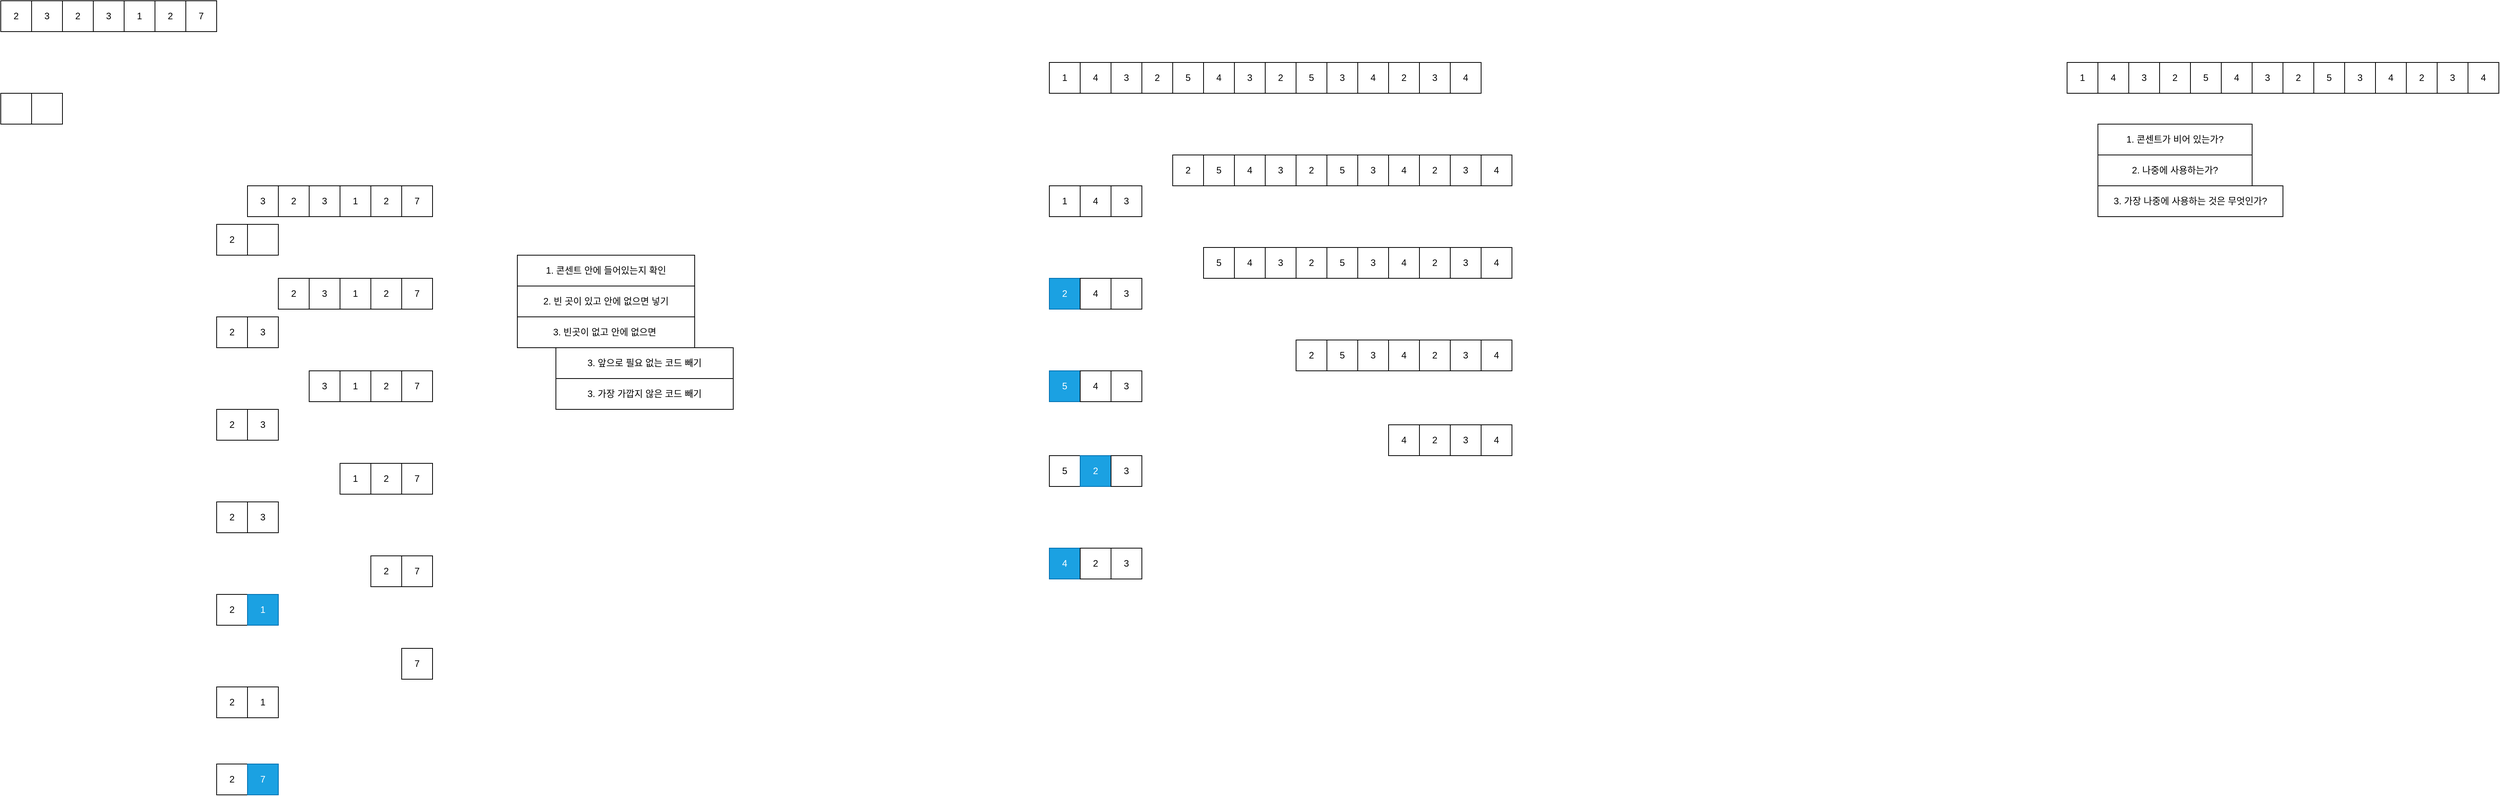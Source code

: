 <mxfile version="13.7.9" type="device"><diagram id="xbvppyV-4wS1xOgEOzyz" name="페이지-1"><mxGraphModel dx="517" dy="384" grid="1" gridSize="10" guides="1" tooltips="1" connect="1" arrows="1" fold="1" page="1" pageScale="1" pageWidth="10000" pageHeight="10000" math="0" shadow="0"><root><mxCell id="0"/><mxCell id="1" parent="0"/><mxCell id="85OAQ89TcyGjEx6L1iIC-1" value="2" style="rounded=0;whiteSpace=wrap;html=1;" parent="1" vertex="1"><mxGeometry x="480" y="280" width="40" height="40" as="geometry"/></mxCell><mxCell id="85OAQ89TcyGjEx6L1iIC-2" value="3" style="rounded=0;whiteSpace=wrap;html=1;" parent="1" vertex="1"><mxGeometry x="520" y="280" width="40" height="40" as="geometry"/></mxCell><mxCell id="85OAQ89TcyGjEx6L1iIC-3" value="2" style="rounded=0;whiteSpace=wrap;html=1;" parent="1" vertex="1"><mxGeometry x="560" y="280" width="40" height="40" as="geometry"/></mxCell><mxCell id="85OAQ89TcyGjEx6L1iIC-4" value="3" style="rounded=0;whiteSpace=wrap;html=1;" parent="1" vertex="1"><mxGeometry x="600" y="280" width="40" height="40" as="geometry"/></mxCell><mxCell id="85OAQ89TcyGjEx6L1iIC-5" value="1" style="rounded=0;whiteSpace=wrap;html=1;" parent="1" vertex="1"><mxGeometry x="640" y="280" width="40" height="40" as="geometry"/></mxCell><mxCell id="85OAQ89TcyGjEx6L1iIC-6" value="2" style="rounded=0;whiteSpace=wrap;html=1;" parent="1" vertex="1"><mxGeometry x="680" y="280" width="40" height="40" as="geometry"/></mxCell><mxCell id="85OAQ89TcyGjEx6L1iIC-7" value="7" style="rounded=0;whiteSpace=wrap;html=1;" parent="1" vertex="1"><mxGeometry x="720" y="280" width="40" height="40" as="geometry"/></mxCell><mxCell id="85OAQ89TcyGjEx6L1iIC-9" value="" style="rounded=0;whiteSpace=wrap;html=1;" parent="1" vertex="1"><mxGeometry x="480" y="400" width="40" height="40" as="geometry"/></mxCell><mxCell id="85OAQ89TcyGjEx6L1iIC-10" value="" style="rounded=0;whiteSpace=wrap;html=1;" parent="1" vertex="1"><mxGeometry x="520" y="400" width="40" height="40" as="geometry"/></mxCell><mxCell id="85OAQ89TcyGjEx6L1iIC-12" value="3" style="rounded=0;whiteSpace=wrap;html=1;" parent="1" vertex="1"><mxGeometry x="800" y="520" width="40" height="40" as="geometry"/></mxCell><mxCell id="85OAQ89TcyGjEx6L1iIC-13" value="2" style="rounded=0;whiteSpace=wrap;html=1;" parent="1" vertex="1"><mxGeometry x="840" y="520" width="40" height="40" as="geometry"/></mxCell><mxCell id="85OAQ89TcyGjEx6L1iIC-14" value="3" style="rounded=0;whiteSpace=wrap;html=1;" parent="1" vertex="1"><mxGeometry x="880" y="520" width="40" height="40" as="geometry"/></mxCell><mxCell id="85OAQ89TcyGjEx6L1iIC-15" value="1" style="rounded=0;whiteSpace=wrap;html=1;" parent="1" vertex="1"><mxGeometry x="920" y="520" width="40" height="40" as="geometry"/></mxCell><mxCell id="85OAQ89TcyGjEx6L1iIC-16" value="2" style="rounded=0;whiteSpace=wrap;html=1;" parent="1" vertex="1"><mxGeometry x="960" y="520" width="40" height="40" as="geometry"/></mxCell><mxCell id="85OAQ89TcyGjEx6L1iIC-17" value="7" style="rounded=0;whiteSpace=wrap;html=1;" parent="1" vertex="1"><mxGeometry x="1000" y="520" width="40" height="40" as="geometry"/></mxCell><mxCell id="85OAQ89TcyGjEx6L1iIC-18" value="2" style="rounded=0;whiteSpace=wrap;html=1;" parent="1" vertex="1"><mxGeometry x="760" y="570" width="40" height="40" as="geometry"/></mxCell><mxCell id="85OAQ89TcyGjEx6L1iIC-19" value="" style="rounded=0;whiteSpace=wrap;html=1;" parent="1" vertex="1"><mxGeometry x="800" y="570" width="40" height="40" as="geometry"/></mxCell><mxCell id="85OAQ89TcyGjEx6L1iIC-21" value="2" style="rounded=0;whiteSpace=wrap;html=1;" parent="1" vertex="1"><mxGeometry x="840" y="640" width="40" height="40" as="geometry"/></mxCell><mxCell id="85OAQ89TcyGjEx6L1iIC-22" value="3" style="rounded=0;whiteSpace=wrap;html=1;" parent="1" vertex="1"><mxGeometry x="880" y="640" width="40" height="40" as="geometry"/></mxCell><mxCell id="85OAQ89TcyGjEx6L1iIC-23" value="1" style="rounded=0;whiteSpace=wrap;html=1;" parent="1" vertex="1"><mxGeometry x="920" y="640" width="40" height="40" as="geometry"/></mxCell><mxCell id="85OAQ89TcyGjEx6L1iIC-24" value="2" style="rounded=0;whiteSpace=wrap;html=1;" parent="1" vertex="1"><mxGeometry x="960" y="640" width="40" height="40" as="geometry"/></mxCell><mxCell id="85OAQ89TcyGjEx6L1iIC-25" value="7" style="rounded=0;whiteSpace=wrap;html=1;" parent="1" vertex="1"><mxGeometry x="1000" y="640" width="40" height="40" as="geometry"/></mxCell><mxCell id="85OAQ89TcyGjEx6L1iIC-26" value="2" style="rounded=0;whiteSpace=wrap;html=1;" parent="1" vertex="1"><mxGeometry x="760" y="690" width="40" height="40" as="geometry"/></mxCell><mxCell id="85OAQ89TcyGjEx6L1iIC-27" value="3" style="rounded=0;whiteSpace=wrap;html=1;" parent="1" vertex="1"><mxGeometry x="800" y="690" width="40" height="40" as="geometry"/></mxCell><mxCell id="85OAQ89TcyGjEx6L1iIC-30" value="3" style="rounded=0;whiteSpace=wrap;html=1;" parent="1" vertex="1"><mxGeometry x="880" y="760" width="40" height="40" as="geometry"/></mxCell><mxCell id="85OAQ89TcyGjEx6L1iIC-31" value="1" style="rounded=0;whiteSpace=wrap;html=1;" parent="1" vertex="1"><mxGeometry x="920" y="760" width="40" height="40" as="geometry"/></mxCell><mxCell id="85OAQ89TcyGjEx6L1iIC-32" value="2" style="rounded=0;whiteSpace=wrap;html=1;" parent="1" vertex="1"><mxGeometry x="960" y="760" width="40" height="40" as="geometry"/></mxCell><mxCell id="85OAQ89TcyGjEx6L1iIC-33" value="7" style="rounded=0;whiteSpace=wrap;html=1;" parent="1" vertex="1"><mxGeometry x="1000" y="760" width="40" height="40" as="geometry"/></mxCell><mxCell id="85OAQ89TcyGjEx6L1iIC-34" value="2" style="rounded=0;whiteSpace=wrap;html=1;" parent="1" vertex="1"><mxGeometry x="760" y="810" width="40" height="40" as="geometry"/></mxCell><mxCell id="85OAQ89TcyGjEx6L1iIC-35" value="3" style="rounded=0;whiteSpace=wrap;html=1;" parent="1" vertex="1"><mxGeometry x="800" y="810" width="40" height="40" as="geometry"/></mxCell><mxCell id="85OAQ89TcyGjEx6L1iIC-37" value="1" style="rounded=0;whiteSpace=wrap;html=1;" parent="1" vertex="1"><mxGeometry x="920" y="880" width="40" height="40" as="geometry"/></mxCell><mxCell id="85OAQ89TcyGjEx6L1iIC-38" value="2" style="rounded=0;whiteSpace=wrap;html=1;" parent="1" vertex="1"><mxGeometry x="960" y="880" width="40" height="40" as="geometry"/></mxCell><mxCell id="85OAQ89TcyGjEx6L1iIC-39" value="7" style="rounded=0;whiteSpace=wrap;html=1;" parent="1" vertex="1"><mxGeometry x="1000" y="880" width="40" height="40" as="geometry"/></mxCell><mxCell id="85OAQ89TcyGjEx6L1iIC-40" value="2" style="rounded=0;whiteSpace=wrap;html=1;" parent="1" vertex="1"><mxGeometry x="760" y="930" width="40" height="40" as="geometry"/></mxCell><mxCell id="85OAQ89TcyGjEx6L1iIC-41" value="3" style="rounded=0;whiteSpace=wrap;html=1;" parent="1" vertex="1"><mxGeometry x="800" y="930" width="40" height="40" as="geometry"/></mxCell><mxCell id="85OAQ89TcyGjEx6L1iIC-43" value="2" style="rounded=0;whiteSpace=wrap;html=1;" parent="1" vertex="1"><mxGeometry x="960" y="1000" width="40" height="40" as="geometry"/></mxCell><mxCell id="85OAQ89TcyGjEx6L1iIC-44" value="7" style="rounded=0;whiteSpace=wrap;html=1;" parent="1" vertex="1"><mxGeometry x="1000" y="1000" width="40" height="40" as="geometry"/></mxCell><mxCell id="85OAQ89TcyGjEx6L1iIC-45" value="2" style="rounded=0;whiteSpace=wrap;html=1;" parent="1" vertex="1"><mxGeometry x="760" y="1050" width="40" height="40" as="geometry"/></mxCell><mxCell id="85OAQ89TcyGjEx6L1iIC-46" value="1" style="rounded=0;whiteSpace=wrap;html=1;fillColor=#1ba1e2;strokeColor=#006EAF;fontColor=#ffffff;" parent="1" vertex="1"><mxGeometry x="800" y="1050" width="40" height="40" as="geometry"/></mxCell><mxCell id="85OAQ89TcyGjEx6L1iIC-48" value="7" style="rounded=0;whiteSpace=wrap;html=1;" parent="1" vertex="1"><mxGeometry x="1000" y="1120" width="40" height="40" as="geometry"/></mxCell><mxCell id="85OAQ89TcyGjEx6L1iIC-49" value="2" style="rounded=0;whiteSpace=wrap;html=1;" parent="1" vertex="1"><mxGeometry x="760" y="1170" width="40" height="40" as="geometry"/></mxCell><mxCell id="85OAQ89TcyGjEx6L1iIC-50" value="1" style="rounded=0;whiteSpace=wrap;html=1;" parent="1" vertex="1"><mxGeometry x="800" y="1170" width="40" height="40" as="geometry"/></mxCell><mxCell id="85OAQ89TcyGjEx6L1iIC-52" value="2" style="rounded=0;whiteSpace=wrap;html=1;" parent="1" vertex="1"><mxGeometry x="760" y="1270" width="40" height="40" as="geometry"/></mxCell><mxCell id="85OAQ89TcyGjEx6L1iIC-53" value="7" style="rounded=0;whiteSpace=wrap;html=1;fillColor=#1ba1e2;strokeColor=#006EAF;fontColor=#ffffff;" parent="1" vertex="1"><mxGeometry x="800" y="1270" width="40" height="40" as="geometry"/></mxCell><mxCell id="85OAQ89TcyGjEx6L1iIC-54" value="1. 콘센트 안에 들어있는지 확인" style="rounded=0;whiteSpace=wrap;html=1;" parent="1" vertex="1"><mxGeometry x="1150" y="610" width="230" height="40" as="geometry"/></mxCell><mxCell id="85OAQ89TcyGjEx6L1iIC-55" value="2. 빈 곳이 있고 안에 없으면 넣기" style="rounded=0;whiteSpace=wrap;html=1;" parent="1" vertex="1"><mxGeometry x="1150" y="650" width="230" height="40" as="geometry"/></mxCell><mxCell id="85OAQ89TcyGjEx6L1iIC-56" value="3. 빈곳이 없고 안에 없으면&amp;nbsp;" style="rounded=0;whiteSpace=wrap;html=1;" parent="1" vertex="1"><mxGeometry x="1150" y="690" width="230" height="40" as="geometry"/></mxCell><mxCell id="85OAQ89TcyGjEx6L1iIC-57" value="3. 앞으로 필요 없는 코드 빼기" style="rounded=0;whiteSpace=wrap;html=1;" parent="1" vertex="1"><mxGeometry x="1200" y="730" width="230" height="40" as="geometry"/></mxCell><mxCell id="85OAQ89TcyGjEx6L1iIC-59" value="3. 가장 가깝지 않은 코드 빼기" style="rounded=0;whiteSpace=wrap;html=1;" parent="1" vertex="1"><mxGeometry x="1200" y="770" width="230" height="40" as="geometry"/></mxCell><mxCell id="85OAQ89TcyGjEx6L1iIC-60" value="1" style="rounded=0;whiteSpace=wrap;html=1;" parent="1" vertex="1"><mxGeometry x="1840" y="360" width="40" height="40" as="geometry"/></mxCell><mxCell id="85OAQ89TcyGjEx6L1iIC-61" value="4" style="rounded=0;whiteSpace=wrap;html=1;" parent="1" vertex="1"><mxGeometry x="1880" y="360" width="40" height="40" as="geometry"/></mxCell><mxCell id="85OAQ89TcyGjEx6L1iIC-62" value="3" style="rounded=0;whiteSpace=wrap;html=1;" parent="1" vertex="1"><mxGeometry x="1920" y="360" width="40" height="40" as="geometry"/></mxCell><mxCell id="85OAQ89TcyGjEx6L1iIC-63" value="2" style="rounded=0;whiteSpace=wrap;html=1;" parent="1" vertex="1"><mxGeometry x="1960" y="360" width="40" height="40" as="geometry"/></mxCell><mxCell id="85OAQ89TcyGjEx6L1iIC-64" value="5" style="rounded=0;whiteSpace=wrap;html=1;" parent="1" vertex="1"><mxGeometry x="2000" y="360" width="40" height="40" as="geometry"/></mxCell><mxCell id="85OAQ89TcyGjEx6L1iIC-65" value="4" style="rounded=0;whiteSpace=wrap;html=1;" parent="1" vertex="1"><mxGeometry x="2040" y="360" width="40" height="40" as="geometry"/></mxCell><mxCell id="85OAQ89TcyGjEx6L1iIC-66" value="3" style="rounded=0;whiteSpace=wrap;html=1;" parent="1" vertex="1"><mxGeometry x="2080" y="360" width="40" height="40" as="geometry"/></mxCell><mxCell id="85OAQ89TcyGjEx6L1iIC-67" value="2" style="rounded=0;whiteSpace=wrap;html=1;" parent="1" vertex="1"><mxGeometry x="2120" y="360" width="40" height="40" as="geometry"/></mxCell><mxCell id="85OAQ89TcyGjEx6L1iIC-68" value="5" style="rounded=0;whiteSpace=wrap;html=1;" parent="1" vertex="1"><mxGeometry x="2160" y="360" width="40" height="40" as="geometry"/></mxCell><mxCell id="85OAQ89TcyGjEx6L1iIC-69" value="3" style="rounded=0;whiteSpace=wrap;html=1;" parent="1" vertex="1"><mxGeometry x="2200" y="360" width="40" height="40" as="geometry"/></mxCell><mxCell id="85OAQ89TcyGjEx6L1iIC-70" value="4" style="rounded=0;whiteSpace=wrap;html=1;" parent="1" vertex="1"><mxGeometry x="2240" y="360" width="40" height="40" as="geometry"/></mxCell><mxCell id="85OAQ89TcyGjEx6L1iIC-71" value="2" style="rounded=0;whiteSpace=wrap;html=1;" parent="1" vertex="1"><mxGeometry x="2280" y="360" width="40" height="40" as="geometry"/></mxCell><mxCell id="85OAQ89TcyGjEx6L1iIC-72" value="3" style="rounded=0;whiteSpace=wrap;html=1;" parent="1" vertex="1"><mxGeometry x="2320" y="360" width="40" height="40" as="geometry"/></mxCell><mxCell id="85OAQ89TcyGjEx6L1iIC-73" value="4" style="rounded=0;whiteSpace=wrap;html=1;" parent="1" vertex="1"><mxGeometry x="2360" y="360" width="40" height="40" as="geometry"/></mxCell><mxCell id="85OAQ89TcyGjEx6L1iIC-78" value="1" style="rounded=0;whiteSpace=wrap;html=1;" parent="1" vertex="1"><mxGeometry x="1840" y="520" width="40" height="40" as="geometry"/></mxCell><mxCell id="85OAQ89TcyGjEx6L1iIC-79" value="4" style="rounded=0;whiteSpace=wrap;html=1;" parent="1" vertex="1"><mxGeometry x="1880" y="520" width="40" height="40" as="geometry"/></mxCell><mxCell id="85OAQ89TcyGjEx6L1iIC-80" value="3" style="rounded=0;whiteSpace=wrap;html=1;" parent="1" vertex="1"><mxGeometry x="1920" y="520" width="40" height="40" as="geometry"/></mxCell><mxCell id="85OAQ89TcyGjEx6L1iIC-81" value="2" style="rounded=0;whiteSpace=wrap;html=1;" parent="1" vertex="1"><mxGeometry x="2000" y="480" width="40" height="40" as="geometry"/></mxCell><mxCell id="85OAQ89TcyGjEx6L1iIC-82" value="5" style="rounded=0;whiteSpace=wrap;html=1;" parent="1" vertex="1"><mxGeometry x="2040" y="480" width="40" height="40" as="geometry"/></mxCell><mxCell id="85OAQ89TcyGjEx6L1iIC-83" value="4" style="rounded=0;whiteSpace=wrap;html=1;" parent="1" vertex="1"><mxGeometry x="2080" y="480" width="40" height="40" as="geometry"/></mxCell><mxCell id="85OAQ89TcyGjEx6L1iIC-84" value="3" style="rounded=0;whiteSpace=wrap;html=1;" parent="1" vertex="1"><mxGeometry x="2120" y="480" width="40" height="40" as="geometry"/></mxCell><mxCell id="85OAQ89TcyGjEx6L1iIC-85" value="2" style="rounded=0;whiteSpace=wrap;html=1;" parent="1" vertex="1"><mxGeometry x="2160" y="480" width="40" height="40" as="geometry"/></mxCell><mxCell id="85OAQ89TcyGjEx6L1iIC-86" value="5" style="rounded=0;whiteSpace=wrap;html=1;" parent="1" vertex="1"><mxGeometry x="2200" y="480" width="40" height="40" as="geometry"/></mxCell><mxCell id="85OAQ89TcyGjEx6L1iIC-87" value="3" style="rounded=0;whiteSpace=wrap;html=1;" parent="1" vertex="1"><mxGeometry x="2240" y="480" width="40" height="40" as="geometry"/></mxCell><mxCell id="85OAQ89TcyGjEx6L1iIC-88" value="4" style="rounded=0;whiteSpace=wrap;html=1;" parent="1" vertex="1"><mxGeometry x="2280" y="480" width="40" height="40" as="geometry"/></mxCell><mxCell id="85OAQ89TcyGjEx6L1iIC-89" value="2" style="rounded=0;whiteSpace=wrap;html=1;" parent="1" vertex="1"><mxGeometry x="2320" y="480" width="40" height="40" as="geometry"/></mxCell><mxCell id="85OAQ89TcyGjEx6L1iIC-90" value="3" style="rounded=0;whiteSpace=wrap;html=1;" parent="1" vertex="1"><mxGeometry x="2360" y="480" width="40" height="40" as="geometry"/></mxCell><mxCell id="85OAQ89TcyGjEx6L1iIC-91" value="4" style="rounded=0;whiteSpace=wrap;html=1;" parent="1" vertex="1"><mxGeometry x="2400" y="480" width="40" height="40" as="geometry"/></mxCell><mxCell id="85OAQ89TcyGjEx6L1iIC-92" value="2" style="rounded=0;whiteSpace=wrap;html=1;fillColor=#1ba1e2;strokeColor=#006EAF;fontColor=#ffffff;" parent="1" vertex="1"><mxGeometry x="1840" y="640" width="40" height="40" as="geometry"/></mxCell><mxCell id="85OAQ89TcyGjEx6L1iIC-93" value="4" style="rounded=0;whiteSpace=wrap;html=1;" parent="1" vertex="1"><mxGeometry x="1880" y="640" width="40" height="40" as="geometry"/></mxCell><mxCell id="85OAQ89TcyGjEx6L1iIC-94" value="3" style="rounded=0;whiteSpace=wrap;html=1;" parent="1" vertex="1"><mxGeometry x="1920" y="640" width="40" height="40" as="geometry"/></mxCell><mxCell id="85OAQ89TcyGjEx6L1iIC-96" value="5" style="rounded=0;whiteSpace=wrap;html=1;" parent="1" vertex="1"><mxGeometry x="2040" y="600" width="40" height="40" as="geometry"/></mxCell><mxCell id="85OAQ89TcyGjEx6L1iIC-97" value="4" style="rounded=0;whiteSpace=wrap;html=1;" parent="1" vertex="1"><mxGeometry x="2080" y="600" width="40" height="40" as="geometry"/></mxCell><mxCell id="85OAQ89TcyGjEx6L1iIC-98" value="3" style="rounded=0;whiteSpace=wrap;html=1;" parent="1" vertex="1"><mxGeometry x="2120" y="600" width="40" height="40" as="geometry"/></mxCell><mxCell id="85OAQ89TcyGjEx6L1iIC-99" value="2" style="rounded=0;whiteSpace=wrap;html=1;" parent="1" vertex="1"><mxGeometry x="2160" y="600" width="40" height="40" as="geometry"/></mxCell><mxCell id="85OAQ89TcyGjEx6L1iIC-100" value="5" style="rounded=0;whiteSpace=wrap;html=1;" parent="1" vertex="1"><mxGeometry x="2200" y="600" width="40" height="40" as="geometry"/></mxCell><mxCell id="85OAQ89TcyGjEx6L1iIC-101" value="3" style="rounded=0;whiteSpace=wrap;html=1;" parent="1" vertex="1"><mxGeometry x="2240" y="600" width="40" height="40" as="geometry"/></mxCell><mxCell id="85OAQ89TcyGjEx6L1iIC-102" value="4" style="rounded=0;whiteSpace=wrap;html=1;" parent="1" vertex="1"><mxGeometry x="2280" y="600" width="40" height="40" as="geometry"/></mxCell><mxCell id="85OAQ89TcyGjEx6L1iIC-103" value="2" style="rounded=0;whiteSpace=wrap;html=1;" parent="1" vertex="1"><mxGeometry x="2320" y="600" width="40" height="40" as="geometry"/></mxCell><mxCell id="85OAQ89TcyGjEx6L1iIC-104" value="3" style="rounded=0;whiteSpace=wrap;html=1;" parent="1" vertex="1"><mxGeometry x="2360" y="600" width="40" height="40" as="geometry"/></mxCell><mxCell id="85OAQ89TcyGjEx6L1iIC-105" value="4" style="rounded=0;whiteSpace=wrap;html=1;" parent="1" vertex="1"><mxGeometry x="2400" y="600" width="40" height="40" as="geometry"/></mxCell><mxCell id="85OAQ89TcyGjEx6L1iIC-106" value="5" style="rounded=0;whiteSpace=wrap;html=1;fillColor=#1ba1e2;strokeColor=#006EAF;fontColor=#ffffff;" parent="1" vertex="1"><mxGeometry x="1840" y="760" width="40" height="40" as="geometry"/></mxCell><mxCell id="85OAQ89TcyGjEx6L1iIC-107" value="4" style="rounded=0;whiteSpace=wrap;html=1;" parent="1" vertex="1"><mxGeometry x="1880" y="760" width="40" height="40" as="geometry"/></mxCell><mxCell id="85OAQ89TcyGjEx6L1iIC-108" value="3" style="rounded=0;whiteSpace=wrap;html=1;" parent="1" vertex="1"><mxGeometry x="1920" y="760" width="40" height="40" as="geometry"/></mxCell><mxCell id="85OAQ89TcyGjEx6L1iIC-112" value="2" style="rounded=0;whiteSpace=wrap;html=1;" parent="1" vertex="1"><mxGeometry x="2160" y="720" width="40" height="40" as="geometry"/></mxCell><mxCell id="85OAQ89TcyGjEx6L1iIC-113" value="5" style="rounded=0;whiteSpace=wrap;html=1;" parent="1" vertex="1"><mxGeometry x="2200" y="720" width="40" height="40" as="geometry"/></mxCell><mxCell id="85OAQ89TcyGjEx6L1iIC-114" value="3" style="rounded=0;whiteSpace=wrap;html=1;" parent="1" vertex="1"><mxGeometry x="2240" y="720" width="40" height="40" as="geometry"/></mxCell><mxCell id="85OAQ89TcyGjEx6L1iIC-115" value="4" style="rounded=0;whiteSpace=wrap;html=1;" parent="1" vertex="1"><mxGeometry x="2280" y="720" width="40" height="40" as="geometry"/></mxCell><mxCell id="85OAQ89TcyGjEx6L1iIC-116" value="2" style="rounded=0;whiteSpace=wrap;html=1;" parent="1" vertex="1"><mxGeometry x="2320" y="720" width="40" height="40" as="geometry"/></mxCell><mxCell id="85OAQ89TcyGjEx6L1iIC-117" value="3" style="rounded=0;whiteSpace=wrap;html=1;" parent="1" vertex="1"><mxGeometry x="2360" y="720" width="40" height="40" as="geometry"/></mxCell><mxCell id="85OAQ89TcyGjEx6L1iIC-118" value="4" style="rounded=0;whiteSpace=wrap;html=1;" parent="1" vertex="1"><mxGeometry x="2400" y="720" width="40" height="40" as="geometry"/></mxCell><mxCell id="85OAQ89TcyGjEx6L1iIC-119" value="5" style="rounded=0;whiteSpace=wrap;html=1;" parent="1" vertex="1"><mxGeometry x="1840" y="870" width="40" height="40" as="geometry"/></mxCell><mxCell id="85OAQ89TcyGjEx6L1iIC-120" value="2" style="rounded=0;whiteSpace=wrap;html=1;fillColor=#1ba1e2;strokeColor=#006EAF;fontColor=#ffffff;" parent="1" vertex="1"><mxGeometry x="1880" y="870" width="40" height="40" as="geometry"/></mxCell><mxCell id="85OAQ89TcyGjEx6L1iIC-121" value="3" style="rounded=0;whiteSpace=wrap;html=1;" parent="1" vertex="1"><mxGeometry x="1920" y="870" width="40" height="40" as="geometry"/></mxCell><mxCell id="85OAQ89TcyGjEx6L1iIC-125" value="4" style="rounded=0;whiteSpace=wrap;html=1;" parent="1" vertex="1"><mxGeometry x="2280" y="830" width="40" height="40" as="geometry"/></mxCell><mxCell id="85OAQ89TcyGjEx6L1iIC-126" value="2" style="rounded=0;whiteSpace=wrap;html=1;" parent="1" vertex="1"><mxGeometry x="2320" y="830" width="40" height="40" as="geometry"/></mxCell><mxCell id="85OAQ89TcyGjEx6L1iIC-127" value="3" style="rounded=0;whiteSpace=wrap;html=1;" parent="1" vertex="1"><mxGeometry x="2360" y="830" width="40" height="40" as="geometry"/></mxCell><mxCell id="85OAQ89TcyGjEx6L1iIC-128" value="4" style="rounded=0;whiteSpace=wrap;html=1;" parent="1" vertex="1"><mxGeometry x="2400" y="830" width="40" height="40" as="geometry"/></mxCell><mxCell id="85OAQ89TcyGjEx6L1iIC-129" value="4" style="rounded=0;whiteSpace=wrap;html=1;fillColor=#1ba1e2;strokeColor=#006EAF;fontColor=#ffffff;" parent="1" vertex="1"><mxGeometry x="1840" y="990" width="40" height="40" as="geometry"/></mxCell><mxCell id="85OAQ89TcyGjEx6L1iIC-130" value="2" style="rounded=0;whiteSpace=wrap;html=1;" parent="1" vertex="1"><mxGeometry x="1880" y="990" width="40" height="40" as="geometry"/></mxCell><mxCell id="85OAQ89TcyGjEx6L1iIC-131" value="3" style="rounded=0;whiteSpace=wrap;html=1;" parent="1" vertex="1"><mxGeometry x="1920" y="990" width="40" height="40" as="geometry"/></mxCell><mxCell id="85OAQ89TcyGjEx6L1iIC-136" value="1" style="rounded=0;whiteSpace=wrap;html=1;" parent="1" vertex="1"><mxGeometry x="3160" y="360" width="40" height="40" as="geometry"/></mxCell><mxCell id="85OAQ89TcyGjEx6L1iIC-137" value="4" style="rounded=0;whiteSpace=wrap;html=1;" parent="1" vertex="1"><mxGeometry x="3200" y="360" width="40" height="40" as="geometry"/></mxCell><mxCell id="85OAQ89TcyGjEx6L1iIC-138" value="3" style="rounded=0;whiteSpace=wrap;html=1;" parent="1" vertex="1"><mxGeometry x="3240" y="360" width="40" height="40" as="geometry"/></mxCell><mxCell id="85OAQ89TcyGjEx6L1iIC-139" value="2" style="rounded=0;whiteSpace=wrap;html=1;" parent="1" vertex="1"><mxGeometry x="3280" y="360" width="40" height="40" as="geometry"/></mxCell><mxCell id="85OAQ89TcyGjEx6L1iIC-140" value="5" style="rounded=0;whiteSpace=wrap;html=1;" parent="1" vertex="1"><mxGeometry x="3320" y="360" width="40" height="40" as="geometry"/></mxCell><mxCell id="85OAQ89TcyGjEx6L1iIC-141" value="4" style="rounded=0;whiteSpace=wrap;html=1;" parent="1" vertex="1"><mxGeometry x="3360" y="360" width="40" height="40" as="geometry"/></mxCell><mxCell id="85OAQ89TcyGjEx6L1iIC-142" value="3" style="rounded=0;whiteSpace=wrap;html=1;" parent="1" vertex="1"><mxGeometry x="3400" y="360" width="40" height="40" as="geometry"/></mxCell><mxCell id="85OAQ89TcyGjEx6L1iIC-143" value="2" style="rounded=0;whiteSpace=wrap;html=1;" parent="1" vertex="1"><mxGeometry x="3440" y="360" width="40" height="40" as="geometry"/></mxCell><mxCell id="85OAQ89TcyGjEx6L1iIC-144" value="5" style="rounded=0;whiteSpace=wrap;html=1;" parent="1" vertex="1"><mxGeometry x="3480" y="360" width="40" height="40" as="geometry"/></mxCell><mxCell id="85OAQ89TcyGjEx6L1iIC-145" value="3" style="rounded=0;whiteSpace=wrap;html=1;" parent="1" vertex="1"><mxGeometry x="3520" y="360" width="40" height="40" as="geometry"/></mxCell><mxCell id="85OAQ89TcyGjEx6L1iIC-146" value="4" style="rounded=0;whiteSpace=wrap;html=1;" parent="1" vertex="1"><mxGeometry x="3560" y="360" width="40" height="40" as="geometry"/></mxCell><mxCell id="85OAQ89TcyGjEx6L1iIC-147" value="2" style="rounded=0;whiteSpace=wrap;html=1;" parent="1" vertex="1"><mxGeometry x="3600" y="360" width="40" height="40" as="geometry"/></mxCell><mxCell id="85OAQ89TcyGjEx6L1iIC-148" value="3" style="rounded=0;whiteSpace=wrap;html=1;" parent="1" vertex="1"><mxGeometry x="3640" y="360" width="40" height="40" as="geometry"/></mxCell><mxCell id="85OAQ89TcyGjEx6L1iIC-149" value="4" style="rounded=0;whiteSpace=wrap;html=1;" parent="1" vertex="1"><mxGeometry x="3680" y="360" width="40" height="40" as="geometry"/></mxCell><mxCell id="85OAQ89TcyGjEx6L1iIC-150" value="1. 콘센트가 비어 있는가?" style="rounded=0;whiteSpace=wrap;html=1;" parent="1" vertex="1"><mxGeometry x="3200" y="440" width="200" height="40" as="geometry"/></mxCell><mxCell id="85OAQ89TcyGjEx6L1iIC-151" value="2. 나중에 사용하는가?" style="rounded=0;whiteSpace=wrap;html=1;" parent="1" vertex="1"><mxGeometry x="3200" y="480" width="200" height="40" as="geometry"/></mxCell><mxCell id="85OAQ89TcyGjEx6L1iIC-152" value="3. 가장 나중에 사용하는 것은 무엇인가?" style="rounded=0;whiteSpace=wrap;html=1;" parent="1" vertex="1"><mxGeometry x="3200" y="520" width="240" height="40" as="geometry"/></mxCell></root></mxGraphModel></diagram></mxfile>